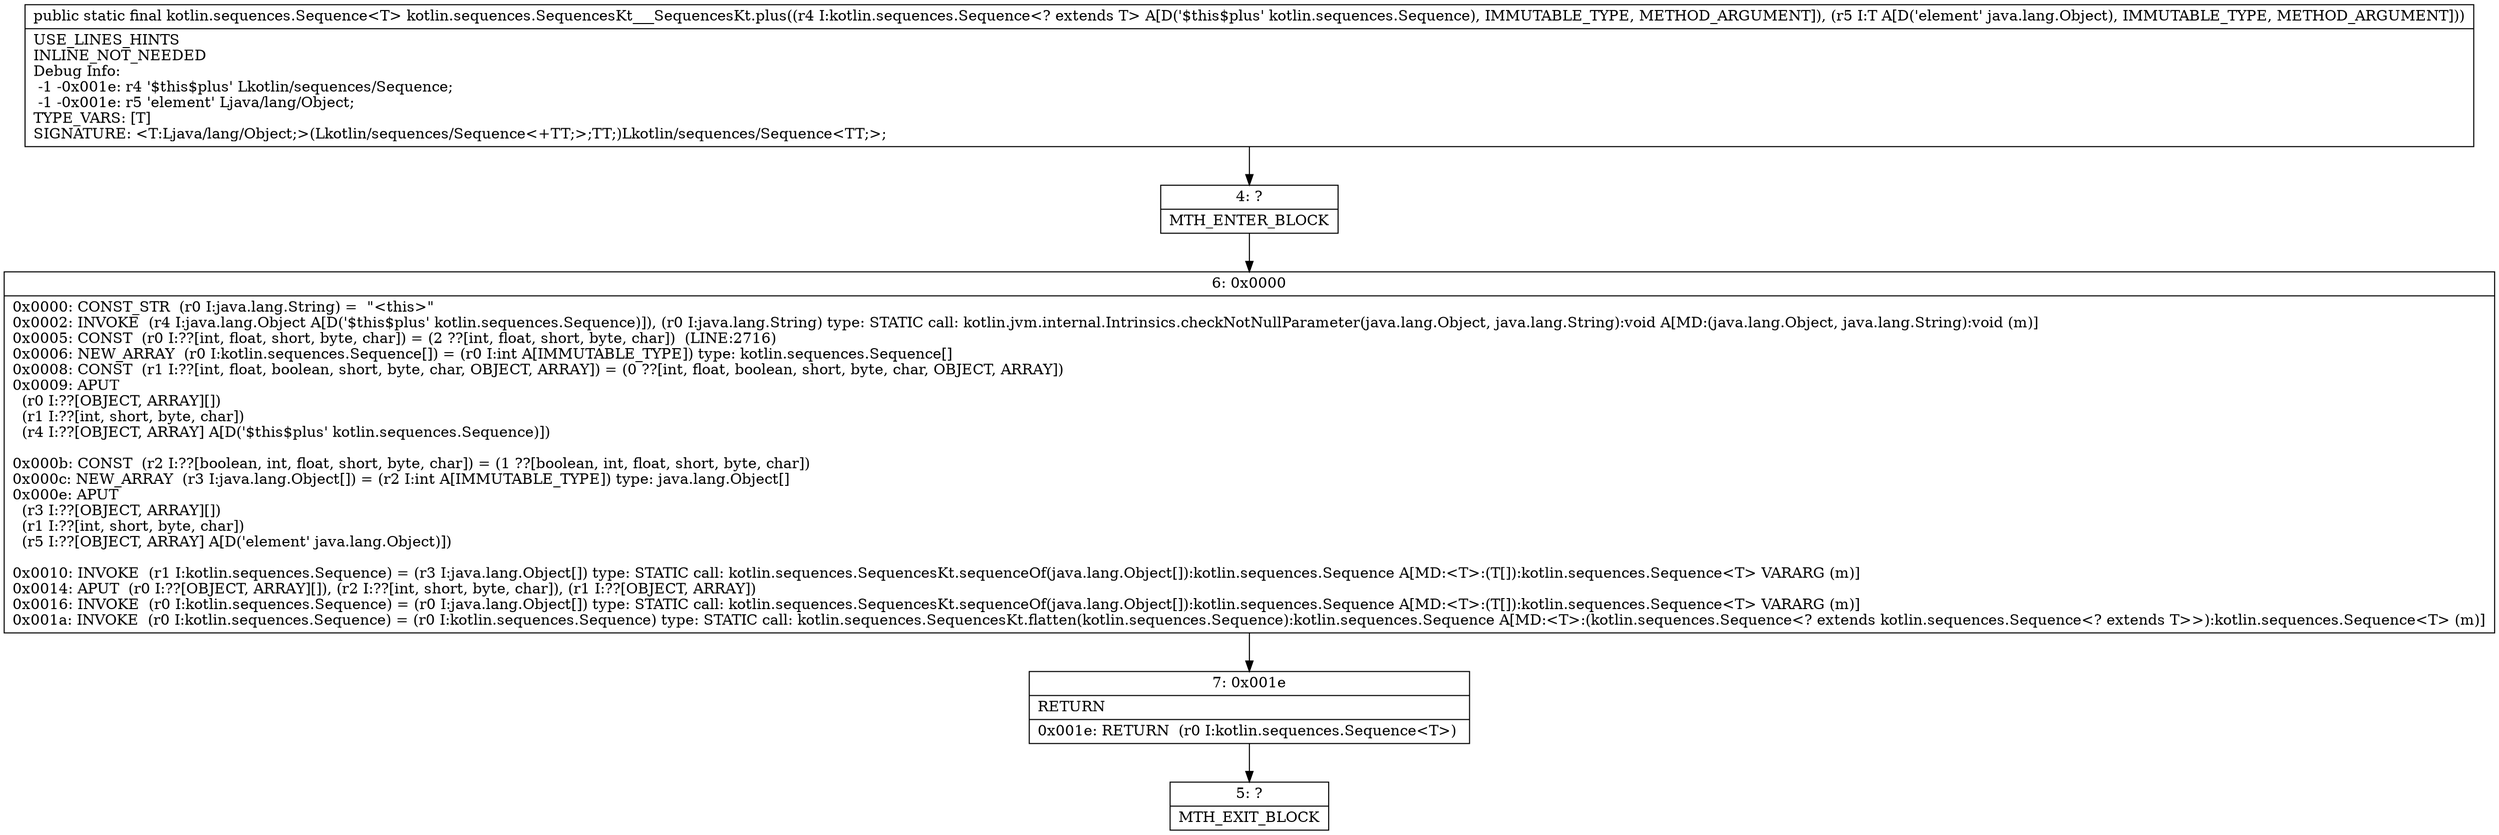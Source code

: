 digraph "CFG forkotlin.sequences.SequencesKt___SequencesKt.plus(Lkotlin\/sequences\/Sequence;Ljava\/lang\/Object;)Lkotlin\/sequences\/Sequence;" {
Node_4 [shape=record,label="{4\:\ ?|MTH_ENTER_BLOCK\l}"];
Node_6 [shape=record,label="{6\:\ 0x0000|0x0000: CONST_STR  (r0 I:java.lang.String) =  \"\<this\>\" \l0x0002: INVOKE  (r4 I:java.lang.Object A[D('$this$plus' kotlin.sequences.Sequence)]), (r0 I:java.lang.String) type: STATIC call: kotlin.jvm.internal.Intrinsics.checkNotNullParameter(java.lang.Object, java.lang.String):void A[MD:(java.lang.Object, java.lang.String):void (m)]\l0x0005: CONST  (r0 I:??[int, float, short, byte, char]) = (2 ??[int, float, short, byte, char])  (LINE:2716)\l0x0006: NEW_ARRAY  (r0 I:kotlin.sequences.Sequence[]) = (r0 I:int A[IMMUTABLE_TYPE]) type: kotlin.sequences.Sequence[] \l0x0008: CONST  (r1 I:??[int, float, boolean, short, byte, char, OBJECT, ARRAY]) = (0 ??[int, float, boolean, short, byte, char, OBJECT, ARRAY]) \l0x0009: APUT  \l  (r0 I:??[OBJECT, ARRAY][])\l  (r1 I:??[int, short, byte, char])\l  (r4 I:??[OBJECT, ARRAY] A[D('$this$plus' kotlin.sequences.Sequence)])\l \l0x000b: CONST  (r2 I:??[boolean, int, float, short, byte, char]) = (1 ??[boolean, int, float, short, byte, char]) \l0x000c: NEW_ARRAY  (r3 I:java.lang.Object[]) = (r2 I:int A[IMMUTABLE_TYPE]) type: java.lang.Object[] \l0x000e: APUT  \l  (r3 I:??[OBJECT, ARRAY][])\l  (r1 I:??[int, short, byte, char])\l  (r5 I:??[OBJECT, ARRAY] A[D('element' java.lang.Object)])\l \l0x0010: INVOKE  (r1 I:kotlin.sequences.Sequence) = (r3 I:java.lang.Object[]) type: STATIC call: kotlin.sequences.SequencesKt.sequenceOf(java.lang.Object[]):kotlin.sequences.Sequence A[MD:\<T\>:(T[]):kotlin.sequences.Sequence\<T\> VARARG (m)]\l0x0014: APUT  (r0 I:??[OBJECT, ARRAY][]), (r2 I:??[int, short, byte, char]), (r1 I:??[OBJECT, ARRAY]) \l0x0016: INVOKE  (r0 I:kotlin.sequences.Sequence) = (r0 I:java.lang.Object[]) type: STATIC call: kotlin.sequences.SequencesKt.sequenceOf(java.lang.Object[]):kotlin.sequences.Sequence A[MD:\<T\>:(T[]):kotlin.sequences.Sequence\<T\> VARARG (m)]\l0x001a: INVOKE  (r0 I:kotlin.sequences.Sequence) = (r0 I:kotlin.sequences.Sequence) type: STATIC call: kotlin.sequences.SequencesKt.flatten(kotlin.sequences.Sequence):kotlin.sequences.Sequence A[MD:\<T\>:(kotlin.sequences.Sequence\<? extends kotlin.sequences.Sequence\<? extends T\>\>):kotlin.sequences.Sequence\<T\> (m)]\l}"];
Node_7 [shape=record,label="{7\:\ 0x001e|RETURN\l|0x001e: RETURN  (r0 I:kotlin.sequences.Sequence\<T\>) \l}"];
Node_5 [shape=record,label="{5\:\ ?|MTH_EXIT_BLOCK\l}"];
MethodNode[shape=record,label="{public static final kotlin.sequences.Sequence\<T\> kotlin.sequences.SequencesKt___SequencesKt.plus((r4 I:kotlin.sequences.Sequence\<? extends T\> A[D('$this$plus' kotlin.sequences.Sequence), IMMUTABLE_TYPE, METHOD_ARGUMENT]), (r5 I:T A[D('element' java.lang.Object), IMMUTABLE_TYPE, METHOD_ARGUMENT]))  | USE_LINES_HINTS\lINLINE_NOT_NEEDED\lDebug Info:\l  \-1 \-0x001e: r4 '$this$plus' Lkotlin\/sequences\/Sequence;\l  \-1 \-0x001e: r5 'element' Ljava\/lang\/Object;\lTYPE_VARS: [T]\lSIGNATURE: \<T:Ljava\/lang\/Object;\>(Lkotlin\/sequences\/Sequence\<+TT;\>;TT;)Lkotlin\/sequences\/Sequence\<TT;\>;\l}"];
MethodNode -> Node_4;Node_4 -> Node_6;
Node_6 -> Node_7;
Node_7 -> Node_5;
}

